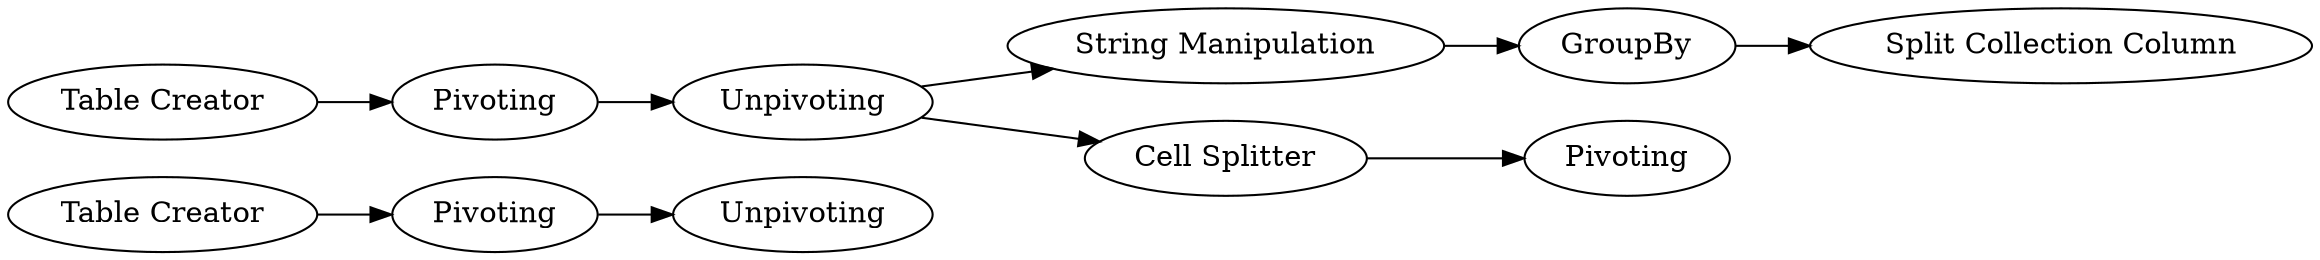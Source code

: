 digraph {
	261 [label="Table Creator"]
	262 [label=Pivoting]
	263 [label=Unpivoting]
	264 [label=Unpivoting]
	265 [label=Pivoting]
	266 [label="String Manipulation"]
	267 [label=GroupBy]
	268 [label="Split Collection Column"]
	269 [label="Table Creator"]
	270 [label=Pivoting]
	271 [label="Cell Splitter"]
	261 -> 265
	262 -> 263
	263 -> 271
	263 -> 266
	265 -> 264
	266 -> 267
	267 -> 268
	269 -> 262
	271 -> 270
	rankdir=LR
}
